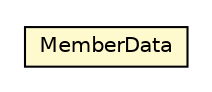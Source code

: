 #!/usr/local/bin/dot
#
# Class diagram 
# Generated by UMLGraph version R5_6-24-gf6e263 (http://www.umlgraph.org/)
#

digraph G {
	edge [fontname="Helvetica",fontsize=10,labelfontname="Helvetica",labelfontsize=10];
	node [fontname="Helvetica",fontsize=10,shape=plaintext];
	nodesep=0.25;
	ranksep=0.5;
	// org.universAAL.tools.logmonitor.MemberData
	c5623684 [label=<<table title="org.universAAL.tools.logmonitor.MemberData" border="0" cellborder="1" cellspacing="0" cellpadding="2" port="p" bgcolor="lemonChiffon" href="./MemberData.html">
		<tr><td><table border="0" cellspacing="0" cellpadding="1">
<tr><td align="center" balign="center"> MemberData </td></tr>
		</table></td></tr>
		</table>>, URL="./MemberData.html", fontname="Helvetica", fontcolor="black", fontsize=10.0];
}

